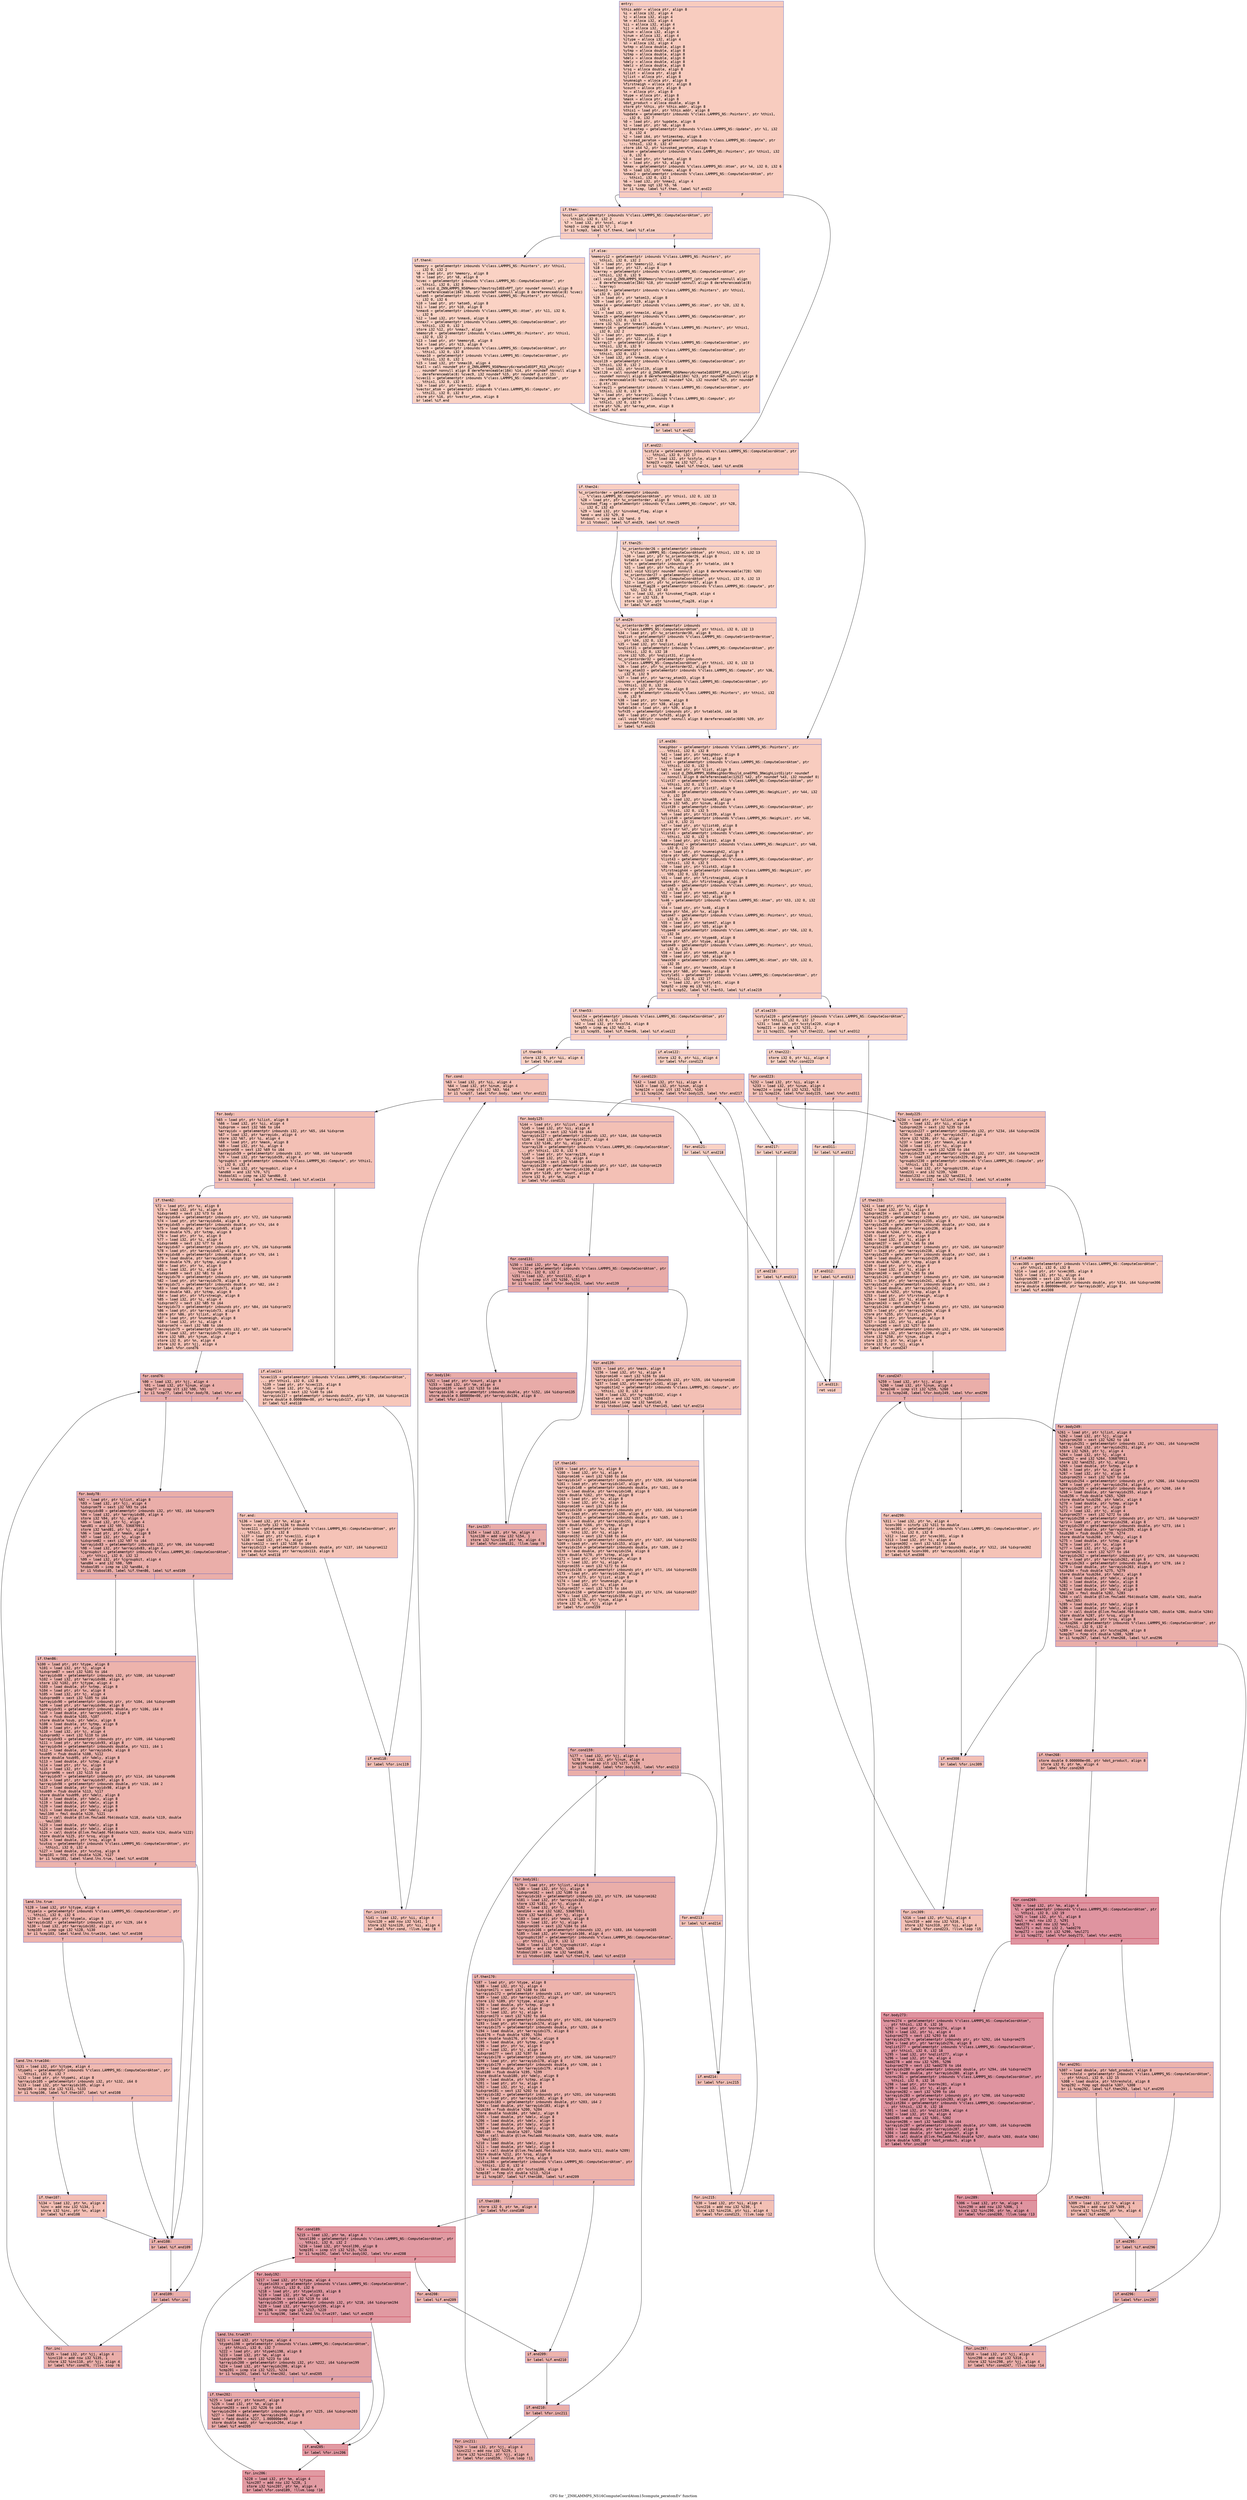 digraph "CFG for '_ZN9LAMMPS_NS16ComputeCoordAtom15compute_peratomEv' function" {
	label="CFG for '_ZN9LAMMPS_NS16ComputeCoordAtom15compute_peratomEv' function";

	Node0x5565f25db0d0 [shape=record,color="#3d50c3ff", style=filled, fillcolor="#f08b6e70" fontname="Courier",label="{entry:\l|  %this.addr = alloca ptr, align 8\l  %i = alloca i32, align 4\l  %j = alloca i32, align 4\l  %m = alloca i32, align 4\l  %ii = alloca i32, align 4\l  %jj = alloca i32, align 4\l  %inum = alloca i32, align 4\l  %jnum = alloca i32, align 4\l  %jtype = alloca i32, align 4\l  %n = alloca i32, align 4\l  %xtmp = alloca double, align 8\l  %ytmp = alloca double, align 8\l  %ztmp = alloca double, align 8\l  %delx = alloca double, align 8\l  %dely = alloca double, align 8\l  %delz = alloca double, align 8\l  %rsq = alloca double, align 8\l  %ilist = alloca ptr, align 8\l  %jlist = alloca ptr, align 8\l  %numneigh = alloca ptr, align 8\l  %firstneigh = alloca ptr, align 8\l  %count = alloca ptr, align 8\l  %x = alloca ptr, align 8\l  %type = alloca ptr, align 8\l  %mask = alloca ptr, align 8\l  %dot_product = alloca double, align 8\l  store ptr %this, ptr %this.addr, align 8\l  %this1 = load ptr, ptr %this.addr, align 8\l  %update = getelementptr inbounds %\"class.LAMMPS_NS::Pointers\", ptr %this1,\l... i32 0, i32 7\l  %0 = load ptr, ptr %update, align 8\l  %1 = load ptr, ptr %0, align 8\l  %ntimestep = getelementptr inbounds %\"class.LAMMPS_NS::Update\", ptr %1, i32\l... 0, i32 4\l  %2 = load i64, ptr %ntimestep, align 8\l  %invoked_peratom = getelementptr inbounds %\"class.LAMMPS_NS::Compute\", ptr\l... %this1, i32 0, i32 47\l  store i64 %2, ptr %invoked_peratom, align 8\l  %atom = getelementptr inbounds %\"class.LAMMPS_NS::Pointers\", ptr %this1, i32\l... 0, i32 6\l  %3 = load ptr, ptr %atom, align 8\l  %4 = load ptr, ptr %3, align 8\l  %nmax = getelementptr inbounds %\"class.LAMMPS_NS::Atom\", ptr %4, i32 0, i32 6\l  %5 = load i32, ptr %nmax, align 8\l  %nmax2 = getelementptr inbounds %\"class.LAMMPS_NS::ComputeCoordAtom\", ptr\l... %this1, i32 0, i32 1\l  %6 = load i32, ptr %nmax2, align 4\l  %cmp = icmp sgt i32 %5, %6\l  br i1 %cmp, label %if.then, label %if.end22\l|{<s0>T|<s1>F}}"];
	Node0x5565f25db0d0:s0 -> Node0x5565f25dd000[tooltip="entry -> if.then\nProbability 50.00%" ];
	Node0x5565f25db0d0:s1 -> Node0x5565f25dd070[tooltip="entry -> if.end22\nProbability 50.00%" ];
	Node0x5565f25dd000 [shape=record,color="#3d50c3ff", style=filled, fillcolor="#f2907270" fontname="Courier",label="{if.then:\l|  %ncol = getelementptr inbounds %\"class.LAMMPS_NS::ComputeCoordAtom\", ptr\l... %this1, i32 0, i32 2\l  %7 = load i32, ptr %ncol, align 8\l  %cmp3 = icmp eq i32 %7, 1\l  br i1 %cmp3, label %if.then4, label %if.else\l|{<s0>T|<s1>F}}"];
	Node0x5565f25dd000:s0 -> Node0x5565f25dd380[tooltip="if.then -> if.then4\nProbability 50.00%" ];
	Node0x5565f25dd000:s1 -> Node0x5565f25dd400[tooltip="if.then -> if.else\nProbability 50.00%" ];
	Node0x5565f25dd380 [shape=record,color="#3d50c3ff", style=filled, fillcolor="#f4987a70" fontname="Courier",label="{if.then4:\l|  %memory = getelementptr inbounds %\"class.LAMMPS_NS::Pointers\", ptr %this1,\l... i32 0, i32 2\l  %8 = load ptr, ptr %memory, align 8\l  %9 = load ptr, ptr %8, align 8\l  %cvec = getelementptr inbounds %\"class.LAMMPS_NS::ComputeCoordAtom\", ptr\l... %this1, i32 0, i32 8\l  call void @_ZN9LAMMPS_NS6Memory7destroyIdEEvRPT_(ptr noundef nonnull align 8\l... dereferenceable(184) %9, ptr noundef nonnull align 8 dereferenceable(8) %cvec)\l  %atom5 = getelementptr inbounds %\"class.LAMMPS_NS::Pointers\", ptr %this1,\l... i32 0, i32 6\l  %10 = load ptr, ptr %atom5, align 8\l  %11 = load ptr, ptr %10, align 8\l  %nmax6 = getelementptr inbounds %\"class.LAMMPS_NS::Atom\", ptr %11, i32 0,\l... i32 6\l  %12 = load i32, ptr %nmax6, align 8\l  %nmax7 = getelementptr inbounds %\"class.LAMMPS_NS::ComputeCoordAtom\", ptr\l... %this1, i32 0, i32 1\l  store i32 %12, ptr %nmax7, align 4\l  %memory8 = getelementptr inbounds %\"class.LAMMPS_NS::Pointers\", ptr %this1,\l... i32 0, i32 2\l  %13 = load ptr, ptr %memory8, align 8\l  %14 = load ptr, ptr %13, align 8\l  %cvec9 = getelementptr inbounds %\"class.LAMMPS_NS::ComputeCoordAtom\", ptr\l... %this1, i32 0, i32 8\l  %nmax10 = getelementptr inbounds %\"class.LAMMPS_NS::ComputeCoordAtom\", ptr\l... %this1, i32 0, i32 1\l  %15 = load i32, ptr %nmax10, align 4\l  %call = call noundef ptr @_ZN9LAMMPS_NS6Memory6createIdEEPT_RS3_iPKc(ptr\l... noundef nonnull align 8 dereferenceable(184) %14, ptr noundef nonnull align 8\l... dereferenceable(8) %cvec9, i32 noundef %15, ptr noundef @.str.15)\l  %cvec11 = getelementptr inbounds %\"class.LAMMPS_NS::ComputeCoordAtom\", ptr\l... %this1, i32 0, i32 8\l  %16 = load ptr, ptr %cvec11, align 8\l  %vector_atom = getelementptr inbounds %\"class.LAMMPS_NS::Compute\", ptr\l... %this1, i32 0, i32 8\l  store ptr %16, ptr %vector_atom, align 8\l  br label %if.end\l}"];
	Node0x5565f25dd380 -> Node0x5565f25ded00[tooltip="if.then4 -> if.end\nProbability 100.00%" ];
	Node0x5565f25dd400 [shape=record,color="#3d50c3ff", style=filled, fillcolor="#f4987a70" fontname="Courier",label="{if.else:\l|  %memory12 = getelementptr inbounds %\"class.LAMMPS_NS::Pointers\", ptr\l... %this1, i32 0, i32 2\l  %17 = load ptr, ptr %memory12, align 8\l  %18 = load ptr, ptr %17, align 8\l  %carray = getelementptr inbounds %\"class.LAMMPS_NS::ComputeCoordAtom\", ptr\l... %this1, i32 0, i32 9\l  call void @_ZN9LAMMPS_NS6Memory7destroyIdEEvRPPT_(ptr noundef nonnull align\l... 8 dereferenceable(184) %18, ptr noundef nonnull align 8 dereferenceable(8)\l... %carray)\l  %atom13 = getelementptr inbounds %\"class.LAMMPS_NS::Pointers\", ptr %this1,\l... i32 0, i32 6\l  %19 = load ptr, ptr %atom13, align 8\l  %20 = load ptr, ptr %19, align 8\l  %nmax14 = getelementptr inbounds %\"class.LAMMPS_NS::Atom\", ptr %20, i32 0,\l... i32 6\l  %21 = load i32, ptr %nmax14, align 8\l  %nmax15 = getelementptr inbounds %\"class.LAMMPS_NS::ComputeCoordAtom\", ptr\l... %this1, i32 0, i32 1\l  store i32 %21, ptr %nmax15, align 4\l  %memory16 = getelementptr inbounds %\"class.LAMMPS_NS::Pointers\", ptr %this1,\l... i32 0, i32 2\l  %22 = load ptr, ptr %memory16, align 8\l  %23 = load ptr, ptr %22, align 8\l  %carray17 = getelementptr inbounds %\"class.LAMMPS_NS::ComputeCoordAtom\", ptr\l... %this1, i32 0, i32 9\l  %nmax18 = getelementptr inbounds %\"class.LAMMPS_NS::ComputeCoordAtom\", ptr\l... %this1, i32 0, i32 1\l  %24 = load i32, ptr %nmax18, align 4\l  %ncol19 = getelementptr inbounds %\"class.LAMMPS_NS::ComputeCoordAtom\", ptr\l... %this1, i32 0, i32 2\l  %25 = load i32, ptr %ncol19, align 8\l  %call20 = call noundef ptr @_ZN9LAMMPS_NS6Memory6createIdEEPPT_RS4_iiPKc(ptr\l... noundef nonnull align 8 dereferenceable(184) %23, ptr noundef nonnull align 8\l... dereferenceable(8) %carray17, i32 noundef %24, i32 noundef %25, ptr noundef\l... @.str.16)\l  %carray21 = getelementptr inbounds %\"class.LAMMPS_NS::ComputeCoordAtom\", ptr\l... %this1, i32 0, i32 9\l  %26 = load ptr, ptr %carray21, align 8\l  %array_atom = getelementptr inbounds %\"class.LAMMPS_NS::Compute\", ptr\l... %this1, i32 0, i32 9\l  store ptr %26, ptr %array_atom, align 8\l  br label %if.end\l}"];
	Node0x5565f25dd400 -> Node0x5565f25ded00[tooltip="if.else -> if.end\nProbability 100.00%" ];
	Node0x5565f25ded00 [shape=record,color="#3d50c3ff", style=filled, fillcolor="#f2907270" fontname="Courier",label="{if.end:\l|  br label %if.end22\l}"];
	Node0x5565f25ded00 -> Node0x5565f25dd070[tooltip="if.end -> if.end22\nProbability 100.00%" ];
	Node0x5565f25dd070 [shape=record,color="#3d50c3ff", style=filled, fillcolor="#f08b6e70" fontname="Courier",label="{if.end22:\l|  %cstyle = getelementptr inbounds %\"class.LAMMPS_NS::ComputeCoordAtom\", ptr\l... %this1, i32 0, i32 17\l  %27 = load i32, ptr %cstyle, align 8\l  %cmp23 = icmp eq i32 %27, 2\l  br i1 %cmp23, label %if.then24, label %if.end36\l|{<s0>T|<s1>F}}"];
	Node0x5565f25dd070:s0 -> Node0x5565f25e03f0[tooltip="if.end22 -> if.then24\nProbability 50.00%" ];
	Node0x5565f25dd070:s1 -> Node0x5565f25e0470[tooltip="if.end22 -> if.end36\nProbability 50.00%" ];
	Node0x5565f25e03f0 [shape=record,color="#3d50c3ff", style=filled, fillcolor="#f2907270" fontname="Courier",label="{if.then24:\l|  %c_orientorder = getelementptr inbounds\l... %\"class.LAMMPS_NS::ComputeCoordAtom\", ptr %this1, i32 0, i32 13\l  %28 = load ptr, ptr %c_orientorder, align 8\l  %invoked_flag = getelementptr inbounds %\"class.LAMMPS_NS::Compute\", ptr %28,\l... i32 0, i32 43\l  %29 = load i32, ptr %invoked_flag, align 4\l  %and = and i32 %29, 8\l  %tobool = icmp ne i32 %and, 0\l  br i1 %tobool, label %if.end29, label %if.then25\l|{<s0>T|<s1>F}}"];
	Node0x5565f25e03f0:s0 -> Node0x5565f25e0a10[tooltip="if.then24 -> if.end29\nProbability 50.00%" ];
	Node0x5565f25e03f0:s1 -> Node0x5565f25e0a90[tooltip="if.then24 -> if.then25\nProbability 50.00%" ];
	Node0x5565f25e0a90 [shape=record,color="#3d50c3ff", style=filled, fillcolor="#f4987a70" fontname="Courier",label="{if.then25:\l|  %c_orientorder26 = getelementptr inbounds\l... %\"class.LAMMPS_NS::ComputeCoordAtom\", ptr %this1, i32 0, i32 13\l  %30 = load ptr, ptr %c_orientorder26, align 8\l  %vtable = load ptr, ptr %30, align 8\l  %vfn = getelementptr inbounds ptr, ptr %vtable, i64 9\l  %31 = load ptr, ptr %vfn, align 8\l  call void %31(ptr noundef nonnull align 8 dereferenceable(728) %30)\l  %c_orientorder27 = getelementptr inbounds\l... %\"class.LAMMPS_NS::ComputeCoordAtom\", ptr %this1, i32 0, i32 13\l  %32 = load ptr, ptr %c_orientorder27, align 8\l  %invoked_flag28 = getelementptr inbounds %\"class.LAMMPS_NS::Compute\", ptr\l... %32, i32 0, i32 43\l  %33 = load i32, ptr %invoked_flag28, align 4\l  %or = or i32 %33, 8\l  store i32 %or, ptr %invoked_flag28, align 4\l  br label %if.end29\l}"];
	Node0x5565f25e0a90 -> Node0x5565f25e0a10[tooltip="if.then25 -> if.end29\nProbability 100.00%" ];
	Node0x5565f25e0a10 [shape=record,color="#3d50c3ff", style=filled, fillcolor="#f2907270" fontname="Courier",label="{if.end29:\l|  %c_orientorder30 = getelementptr inbounds\l... %\"class.LAMMPS_NS::ComputeCoordAtom\", ptr %this1, i32 0, i32 13\l  %34 = load ptr, ptr %c_orientorder30, align 8\l  %nqlist = getelementptr inbounds %\"class.LAMMPS_NS::ComputeOrientOrderAtom\",\l... ptr %34, i32 0, i32 8\l  %35 = load i32, ptr %nqlist, align 8\l  %nqlist31 = getelementptr inbounds %\"class.LAMMPS_NS::ComputeCoordAtom\", ptr\l... %this1, i32 0, i32 18\l  store i32 %35, ptr %nqlist31, align 4\l  %c_orientorder32 = getelementptr inbounds\l... %\"class.LAMMPS_NS::ComputeCoordAtom\", ptr %this1, i32 0, i32 13\l  %36 = load ptr, ptr %c_orientorder32, align 8\l  %array_atom33 = getelementptr inbounds %\"class.LAMMPS_NS::Compute\", ptr %36,\l... i32 0, i32 9\l  %37 = load ptr, ptr %array_atom33, align 8\l  %normv = getelementptr inbounds %\"class.LAMMPS_NS::ComputeCoordAtom\", ptr\l... %this1, i32 0, i32 16\l  store ptr %37, ptr %normv, align 8\l  %comm = getelementptr inbounds %\"class.LAMMPS_NS::Pointers\", ptr %this1, i32\l... 0, i32 9\l  %38 = load ptr, ptr %comm, align 8\l  %39 = load ptr, ptr %38, align 8\l  %vtable34 = load ptr, ptr %39, align 8\l  %vfn35 = getelementptr inbounds ptr, ptr %vtable34, i64 16\l  %40 = load ptr, ptr %vfn35, align 8\l  call void %40(ptr noundef nonnull align 8 dereferenceable(600) %39, ptr\l... noundef %this1)\l  br label %if.end36\l}"];
	Node0x5565f25e0a10 -> Node0x5565f25e0470[tooltip="if.end29 -> if.end36\nProbability 100.00%" ];
	Node0x5565f25e0470 [shape=record,color="#3d50c3ff", style=filled, fillcolor="#f08b6e70" fontname="Courier",label="{if.end36:\l|  %neighbor = getelementptr inbounds %\"class.LAMMPS_NS::Pointers\", ptr\l... %this1, i32 0, i32 8\l  %41 = load ptr, ptr %neighbor, align 8\l  %42 = load ptr, ptr %41, align 8\l  %list = getelementptr inbounds %\"class.LAMMPS_NS::ComputeCoordAtom\", ptr\l... %this1, i32 0, i32 5\l  %43 = load ptr, ptr %list, align 8\l  call void @_ZN9LAMMPS_NS8Neighbor9build_oneEPNS_9NeighListEi(ptr noundef\l... nonnull align 8 dereferenceable(1252) %42, ptr noundef %43, i32 noundef 0)\l  %list37 = getelementptr inbounds %\"class.LAMMPS_NS::ComputeCoordAtom\", ptr\l... %this1, i32 0, i32 5\l  %44 = load ptr, ptr %list37, align 8\l  %inum38 = getelementptr inbounds %\"class.LAMMPS_NS::NeighList\", ptr %44, i32\l... 0, i32 19\l  %45 = load i32, ptr %inum38, align 4\l  store i32 %45, ptr %inum, align 4\l  %list39 = getelementptr inbounds %\"class.LAMMPS_NS::ComputeCoordAtom\", ptr\l... %this1, i32 0, i32 5\l  %46 = load ptr, ptr %list39, align 8\l  %ilist40 = getelementptr inbounds %\"class.LAMMPS_NS::NeighList\", ptr %46,\l... i32 0, i32 21\l  %47 = load ptr, ptr %ilist40, align 8\l  store ptr %47, ptr %ilist, align 8\l  %list41 = getelementptr inbounds %\"class.LAMMPS_NS::ComputeCoordAtom\", ptr\l... %this1, i32 0, i32 5\l  %48 = load ptr, ptr %list41, align 8\l  %numneigh42 = getelementptr inbounds %\"class.LAMMPS_NS::NeighList\", ptr %48,\l... i32 0, i32 22\l  %49 = load ptr, ptr %numneigh42, align 8\l  store ptr %49, ptr %numneigh, align 8\l  %list43 = getelementptr inbounds %\"class.LAMMPS_NS::ComputeCoordAtom\", ptr\l... %this1, i32 0, i32 5\l  %50 = load ptr, ptr %list43, align 8\l  %firstneigh44 = getelementptr inbounds %\"class.LAMMPS_NS::NeighList\", ptr\l... %50, i32 0, i32 23\l  %51 = load ptr, ptr %firstneigh44, align 8\l  store ptr %51, ptr %firstneigh, align 8\l  %atom45 = getelementptr inbounds %\"class.LAMMPS_NS::Pointers\", ptr %this1,\l... i32 0, i32 6\l  %52 = load ptr, ptr %atom45, align 8\l  %53 = load ptr, ptr %52, align 8\l  %x46 = getelementptr inbounds %\"class.LAMMPS_NS::Atom\", ptr %53, i32 0, i32\l... 37\l  %54 = load ptr, ptr %x46, align 8\l  store ptr %54, ptr %x, align 8\l  %atom47 = getelementptr inbounds %\"class.LAMMPS_NS::Pointers\", ptr %this1,\l... i32 0, i32 6\l  %55 = load ptr, ptr %atom47, align 8\l  %56 = load ptr, ptr %55, align 8\l  %type48 = getelementptr inbounds %\"class.LAMMPS_NS::Atom\", ptr %56, i32 0,\l... i32 34\l  %57 = load ptr, ptr %type48, align 8\l  store ptr %57, ptr %type, align 8\l  %atom49 = getelementptr inbounds %\"class.LAMMPS_NS::Pointers\", ptr %this1,\l... i32 0, i32 6\l  %58 = load ptr, ptr %atom49, align 8\l  %59 = load ptr, ptr %58, align 8\l  %mask50 = getelementptr inbounds %\"class.LAMMPS_NS::Atom\", ptr %59, i32 0,\l... i32 35\l  %60 = load ptr, ptr %mask50, align 8\l  store ptr %60, ptr %mask, align 8\l  %cstyle51 = getelementptr inbounds %\"class.LAMMPS_NS::ComputeCoordAtom\", ptr\l... %this1, i32 0, i32 17\l  %61 = load i32, ptr %cstyle51, align 8\l  %cmp52 = icmp eq i32 %61, 1\l  br i1 %cmp52, label %if.then53, label %if.else219\l|{<s0>T|<s1>F}}"];
	Node0x5565f25e0470:s0 -> Node0x5565f25e5800[tooltip="if.end36 -> if.then53\nProbability 50.00%" ];
	Node0x5565f25e0470:s1 -> Node0x5565f25e5880[tooltip="if.end36 -> if.else219\nProbability 50.00%" ];
	Node0x5565f25e5800 [shape=record,color="#3d50c3ff", style=filled, fillcolor="#f2907270" fontname="Courier",label="{if.then53:\l|  %ncol54 = getelementptr inbounds %\"class.LAMMPS_NS::ComputeCoordAtom\", ptr\l... %this1, i32 0, i32 2\l  %62 = load i32, ptr %ncol54, align 8\l  %cmp55 = icmp eq i32 %62, 1\l  br i1 %cmp55, label %if.then56, label %if.else122\l|{<s0>T|<s1>F}}"];
	Node0x5565f25e5800:s0 -> Node0x5565f25e5bc0[tooltip="if.then53 -> if.then56\nProbability 50.00%" ];
	Node0x5565f25e5800:s1 -> Node0x5565f25bd2d0[tooltip="if.then53 -> if.else122\nProbability 50.00%" ];
	Node0x5565f25e5bc0 [shape=record,color="#3d50c3ff", style=filled, fillcolor="#f4987a70" fontname="Courier",label="{if.then56:\l|  store i32 0, ptr %ii, align 4\l  br label %for.cond\l}"];
	Node0x5565f25e5bc0 -> Node0x5565f25bd500[tooltip="if.then56 -> for.cond\nProbability 100.00%" ];
	Node0x5565f25bd500 [shape=record,color="#3d50c3ff", style=filled, fillcolor="#e5705870" fontname="Courier",label="{for.cond:\l|  %63 = load i32, ptr %ii, align 4\l  %64 = load i32, ptr %inum, align 4\l  %cmp57 = icmp slt i32 %63, %64\l  br i1 %cmp57, label %for.body, label %for.end121\l|{<s0>T|<s1>F}}"];
	Node0x5565f25bd500:s0 -> Node0x5565f25bd7a0[tooltip="for.cond -> for.body\nProbability 96.88%" ];
	Node0x5565f25bd500:s1 -> Node0x5565f25bd820[tooltip="for.cond -> for.end121\nProbability 3.12%" ];
	Node0x5565f25bd7a0 [shape=record,color="#3d50c3ff", style=filled, fillcolor="#e5705870" fontname="Courier",label="{for.body:\l|  %65 = load ptr, ptr %ilist, align 8\l  %66 = load i32, ptr %ii, align 4\l  %idxprom = sext i32 %66 to i64\l  %arrayidx = getelementptr inbounds i32, ptr %65, i64 %idxprom\l  %67 = load i32, ptr %arrayidx, align 4\l  store i32 %67, ptr %i, align 4\l  %68 = load ptr, ptr %mask, align 8\l  %69 = load i32, ptr %i, align 4\l  %idxprom58 = sext i32 %69 to i64\l  %arrayidx59 = getelementptr inbounds i32, ptr %68, i64 %idxprom58\l  %70 = load i32, ptr %arrayidx59, align 4\l  %groupbit = getelementptr inbounds %\"class.LAMMPS_NS::Compute\", ptr %this1,\l... i32 0, i32 4\l  %71 = load i32, ptr %groupbit, align 4\l  %and60 = and i32 %70, %71\l  %tobool61 = icmp ne i32 %and60, 0\l  br i1 %tobool61, label %if.then62, label %if.else114\l|{<s0>T|<s1>F}}"];
	Node0x5565f25bd7a0:s0 -> Node0x5565f25be300[tooltip="for.body -> if.then62\nProbability 62.50%" ];
	Node0x5565f25bd7a0:s1 -> Node0x5565f25be380[tooltip="for.body -> if.else114\nProbability 37.50%" ];
	Node0x5565f25be300 [shape=record,color="#3d50c3ff", style=filled, fillcolor="#e8765c70" fontname="Courier",label="{if.then62:\l|  %72 = load ptr, ptr %x, align 8\l  %73 = load i32, ptr %i, align 4\l  %idxprom63 = sext i32 %73 to i64\l  %arrayidx64 = getelementptr inbounds ptr, ptr %72, i64 %idxprom63\l  %74 = load ptr, ptr %arrayidx64, align 8\l  %arrayidx65 = getelementptr inbounds double, ptr %74, i64 0\l  %75 = load double, ptr %arrayidx65, align 8\l  store double %75, ptr %xtmp, align 8\l  %76 = load ptr, ptr %x, align 8\l  %77 = load i32, ptr %i, align 4\l  %idxprom66 = sext i32 %77 to i64\l  %arrayidx67 = getelementptr inbounds ptr, ptr %76, i64 %idxprom66\l  %78 = load ptr, ptr %arrayidx67, align 8\l  %arrayidx68 = getelementptr inbounds double, ptr %78, i64 1\l  %79 = load double, ptr %arrayidx68, align 8\l  store double %79, ptr %ytmp, align 8\l  %80 = load ptr, ptr %x, align 8\l  %81 = load i32, ptr %i, align 4\l  %idxprom69 = sext i32 %81 to i64\l  %arrayidx70 = getelementptr inbounds ptr, ptr %80, i64 %idxprom69\l  %82 = load ptr, ptr %arrayidx70, align 8\l  %arrayidx71 = getelementptr inbounds double, ptr %82, i64 2\l  %83 = load double, ptr %arrayidx71, align 8\l  store double %83, ptr %ztmp, align 8\l  %84 = load ptr, ptr %firstneigh, align 8\l  %85 = load i32, ptr %i, align 4\l  %idxprom72 = sext i32 %85 to i64\l  %arrayidx73 = getelementptr inbounds ptr, ptr %84, i64 %idxprom72\l  %86 = load ptr, ptr %arrayidx73, align 8\l  store ptr %86, ptr %jlist, align 8\l  %87 = load ptr, ptr %numneigh, align 8\l  %88 = load i32, ptr %i, align 4\l  %idxprom74 = sext i32 %88 to i64\l  %arrayidx75 = getelementptr inbounds i32, ptr %87, i64 %idxprom74\l  %89 = load i32, ptr %arrayidx75, align 4\l  store i32 %89, ptr %jnum, align 4\l  store i32 0, ptr %n, align 4\l  store i32 0, ptr %jj, align 4\l  br label %for.cond76\l}"];
	Node0x5565f25be300 -> Node0x5565f25bfc10[tooltip="if.then62 -> for.cond76\nProbability 100.00%" ];
	Node0x5565f25bfc10 [shape=record,color="#3d50c3ff", style=filled, fillcolor="#d0473d70" fontname="Courier",label="{for.cond76:\l|  %90 = load i32, ptr %jj, align 4\l  %91 = load i32, ptr %jnum, align 4\l  %cmp77 = icmp slt i32 %90, %91\l  br i1 %cmp77, label %for.body78, label %for.end\l|{<s0>T|<s1>F}}"];
	Node0x5565f25bfc10:s0 -> Node0x5565f25bfeb0[tooltip="for.cond76 -> for.body78\nProbability 96.88%" ];
	Node0x5565f25bfc10:s1 -> Node0x5565f25bff30[tooltip="for.cond76 -> for.end\nProbability 3.12%" ];
	Node0x5565f25bfeb0 [shape=record,color="#3d50c3ff", style=filled, fillcolor="#d0473d70" fontname="Courier",label="{for.body78:\l|  %92 = load ptr, ptr %jlist, align 8\l  %93 = load i32, ptr %jj, align 4\l  %idxprom79 = sext i32 %93 to i64\l  %arrayidx80 = getelementptr inbounds i32, ptr %92, i64 %idxprom79\l  %94 = load i32, ptr %arrayidx80, align 4\l  store i32 %94, ptr %j, align 4\l  %95 = load i32, ptr %j, align 4\l  %and81 = and i32 %95, 536870911\l  store i32 %and81, ptr %j, align 4\l  %96 = load ptr, ptr %mask, align 8\l  %97 = load i32, ptr %j, align 4\l  %idxprom82 = sext i32 %97 to i64\l  %arrayidx83 = getelementptr inbounds i32, ptr %96, i64 %idxprom82\l  %98 = load i32, ptr %arrayidx83, align 4\l  %jgroupbit = getelementptr inbounds %\"class.LAMMPS_NS::ComputeCoordAtom\",\l... ptr %this1, i32 0, i32 12\l  %99 = load i32, ptr %jgroupbit, align 4\l  %and84 = and i32 %98, %99\l  %tobool85 = icmp ne i32 %and84, 0\l  br i1 %tobool85, label %if.then86, label %if.end109\l|{<s0>T|<s1>F}}"];
	Node0x5565f25bfeb0:s0 -> Node0x5565f25e46e0[tooltip="for.body78 -> if.then86\nProbability 62.50%" ];
	Node0x5565f25bfeb0:s1 -> Node0x5565f25c04c0[tooltip="for.body78 -> if.end109\nProbability 37.50%" ];
	Node0x5565f25e46e0 [shape=record,color="#3d50c3ff", style=filled, fillcolor="#d6524470" fontname="Courier",label="{if.then86:\l|  %100 = load ptr, ptr %type, align 8\l  %101 = load i32, ptr %j, align 4\l  %idxprom87 = sext i32 %101 to i64\l  %arrayidx88 = getelementptr inbounds i32, ptr %100, i64 %idxprom87\l  %102 = load i32, ptr %arrayidx88, align 4\l  store i32 %102, ptr %jtype, align 4\l  %103 = load double, ptr %xtmp, align 8\l  %104 = load ptr, ptr %x, align 8\l  %105 = load i32, ptr %j, align 4\l  %idxprom89 = sext i32 %105 to i64\l  %arrayidx90 = getelementptr inbounds ptr, ptr %104, i64 %idxprom89\l  %106 = load ptr, ptr %arrayidx90, align 8\l  %arrayidx91 = getelementptr inbounds double, ptr %106, i64 0\l  %107 = load double, ptr %arrayidx91, align 8\l  %sub = fsub double %103, %107\l  store double %sub, ptr %delx, align 8\l  %108 = load double, ptr %ytmp, align 8\l  %109 = load ptr, ptr %x, align 8\l  %110 = load i32, ptr %j, align 4\l  %idxprom92 = sext i32 %110 to i64\l  %arrayidx93 = getelementptr inbounds ptr, ptr %109, i64 %idxprom92\l  %111 = load ptr, ptr %arrayidx93, align 8\l  %arrayidx94 = getelementptr inbounds double, ptr %111, i64 1\l  %112 = load double, ptr %arrayidx94, align 8\l  %sub95 = fsub double %108, %112\l  store double %sub95, ptr %dely, align 8\l  %113 = load double, ptr %ztmp, align 8\l  %114 = load ptr, ptr %x, align 8\l  %115 = load i32, ptr %j, align 4\l  %idxprom96 = sext i32 %115 to i64\l  %arrayidx97 = getelementptr inbounds ptr, ptr %114, i64 %idxprom96\l  %116 = load ptr, ptr %arrayidx97, align 8\l  %arrayidx98 = getelementptr inbounds double, ptr %116, i64 2\l  %117 = load double, ptr %arrayidx98, align 8\l  %sub99 = fsub double %113, %117\l  store double %sub99, ptr %delz, align 8\l  %118 = load double, ptr %delx, align 8\l  %119 = load double, ptr %delx, align 8\l  %120 = load double, ptr %dely, align 8\l  %121 = load double, ptr %dely, align 8\l  %mul100 = fmul double %120, %121\l  %122 = call double @llvm.fmuladd.f64(double %118, double %119, double\l... %mul100)\l  %123 = load double, ptr %delz, align 8\l  %124 = load double, ptr %delz, align 8\l  %125 = call double @llvm.fmuladd.f64(double %123, double %124, double %122)\l  store double %125, ptr %rsq, align 8\l  %126 = load double, ptr %rsq, align 8\l  %cutsq = getelementptr inbounds %\"class.LAMMPS_NS::ComputeCoordAtom\", ptr\l... %this1, i32 0, i32 4\l  %127 = load double, ptr %cutsq, align 8\l  %cmp101 = fcmp olt double %126, %127\l  br i1 %cmp101, label %land.lhs.true, label %if.end108\l|{<s0>T|<s1>F}}"];
	Node0x5565f25e46e0:s0 -> Node0x5565f25efde0[tooltip="if.then86 -> land.lhs.true\nProbability 50.00%" ];
	Node0x5565f25e46e0:s1 -> Node0x5565f25efe90[tooltip="if.then86 -> if.end108\nProbability 50.00%" ];
	Node0x5565f25efde0 [shape=record,color="#3d50c3ff", style=filled, fillcolor="#d8564670" fontname="Courier",label="{land.lhs.true:\l|  %128 = load i32, ptr %jtype, align 4\l  %typelo = getelementptr inbounds %\"class.LAMMPS_NS::ComputeCoordAtom\", ptr\l... %this1, i32 0, i32 6\l  %129 = load ptr, ptr %typelo, align 8\l  %arrayidx102 = getelementptr inbounds i32, ptr %129, i64 0\l  %130 = load i32, ptr %arrayidx102, align 4\l  %cmp103 = icmp sge i32 %128, %130\l  br i1 %cmp103, label %land.lhs.true104, label %if.end108\l|{<s0>T|<s1>F}}"];
	Node0x5565f25efde0:s0 -> Node0x5565f25f0400[tooltip="land.lhs.true -> land.lhs.true104\nProbability 50.00%" ];
	Node0x5565f25efde0:s1 -> Node0x5565f25efe90[tooltip="land.lhs.true -> if.end108\nProbability 50.00%" ];
	Node0x5565f25f0400 [shape=record,color="#3d50c3ff", style=filled, fillcolor="#de614d70" fontname="Courier",label="{land.lhs.true104:\l|  %131 = load i32, ptr %jtype, align 4\l  %typehi = getelementptr inbounds %\"class.LAMMPS_NS::ComputeCoordAtom\", ptr\l... %this1, i32 0, i32 7\l  %132 = load ptr, ptr %typehi, align 8\l  %arrayidx105 = getelementptr inbounds i32, ptr %132, i64 0\l  %133 = load i32, ptr %arrayidx105, align 4\l  %cmp106 = icmp sle i32 %131, %133\l  br i1 %cmp106, label %if.then107, label %if.end108\l|{<s0>T|<s1>F}}"];
	Node0x5565f25f0400:s0 -> Node0x5565f25f0910[tooltip="land.lhs.true104 -> if.then107\nProbability 50.00%" ];
	Node0x5565f25f0400:s1 -> Node0x5565f25efe90[tooltip="land.lhs.true104 -> if.end108\nProbability 50.00%" ];
	Node0x5565f25f0910 [shape=record,color="#3d50c3ff", style=filled, fillcolor="#e36c5570" fontname="Courier",label="{if.then107:\l|  %134 = load i32, ptr %n, align 4\l  %inc = add nsw i32 %134, 1\l  store i32 %inc, ptr %n, align 4\l  br label %if.end108\l}"];
	Node0x5565f25f0910 -> Node0x5565f25efe90[tooltip="if.then107 -> if.end108\nProbability 100.00%" ];
	Node0x5565f25efe90 [shape=record,color="#3d50c3ff", style=filled, fillcolor="#d6524470" fontname="Courier",label="{if.end108:\l|  br label %if.end109\l}"];
	Node0x5565f25efe90 -> Node0x5565f25c04c0[tooltip="if.end108 -> if.end109\nProbability 100.00%" ];
	Node0x5565f25c04c0 [shape=record,color="#3d50c3ff", style=filled, fillcolor="#d0473d70" fontname="Courier",label="{if.end109:\l|  br label %for.inc\l}"];
	Node0x5565f25c04c0 -> Node0x5565f25f0cf0[tooltip="if.end109 -> for.inc\nProbability 100.00%" ];
	Node0x5565f25f0cf0 [shape=record,color="#3d50c3ff", style=filled, fillcolor="#d0473d70" fontname="Courier",label="{for.inc:\l|  %135 = load i32, ptr %jj, align 4\l  %inc110 = add nsw i32 %135, 1\l  store i32 %inc110, ptr %jj, align 4\l  br label %for.cond76, !llvm.loop !6\l}"];
	Node0x5565f25f0cf0 -> Node0x5565f25bfc10[tooltip="for.inc -> for.cond76\nProbability 100.00%" ];
	Node0x5565f25bff30 [shape=record,color="#3d50c3ff", style=filled, fillcolor="#e8765c70" fontname="Courier",label="{for.end:\l|  %136 = load i32, ptr %n, align 4\l  %conv = sitofp i32 %136 to double\l  %cvec111 = getelementptr inbounds %\"class.LAMMPS_NS::ComputeCoordAtom\", ptr\l... %this1, i32 0, i32 8\l  %137 = load ptr, ptr %cvec111, align 8\l  %138 = load i32, ptr %i, align 4\l  %idxprom112 = sext i32 %138 to i64\l  %arrayidx113 = getelementptr inbounds double, ptr %137, i64 %idxprom112\l  store double %conv, ptr %arrayidx113, align 8\l  br label %if.end118\l}"];
	Node0x5565f25bff30 -> Node0x5565f25f15f0[tooltip="for.end -> if.end118\nProbability 100.00%" ];
	Node0x5565f25be380 [shape=record,color="#3d50c3ff", style=filled, fillcolor="#ec7f6370" fontname="Courier",label="{if.else114:\l|  %cvec115 = getelementptr inbounds %\"class.LAMMPS_NS::ComputeCoordAtom\",\l... ptr %this1, i32 0, i32 8\l  %139 = load ptr, ptr %cvec115, align 8\l  %140 = load i32, ptr %i, align 4\l  %idxprom116 = sext i32 %140 to i64\l  %arrayidx117 = getelementptr inbounds double, ptr %139, i64 %idxprom116\l  store double 0.000000e+00, ptr %arrayidx117, align 8\l  br label %if.end118\l}"];
	Node0x5565f25be380 -> Node0x5565f25f15f0[tooltip="if.else114 -> if.end118\nProbability 100.00%" ];
	Node0x5565f25f15f0 [shape=record,color="#3d50c3ff", style=filled, fillcolor="#e5705870" fontname="Courier",label="{if.end118:\l|  br label %for.inc119\l}"];
	Node0x5565f25f15f0 -> Node0x5565f25e34c0[tooltip="if.end118 -> for.inc119\nProbability 100.00%" ];
	Node0x5565f25e34c0 [shape=record,color="#3d50c3ff", style=filled, fillcolor="#e5705870" fontname="Courier",label="{for.inc119:\l|  %141 = load i32, ptr %ii, align 4\l  %inc120 = add nsw i32 %141, 1\l  store i32 %inc120, ptr %ii, align 4\l  br label %for.cond, !llvm.loop !8\l}"];
	Node0x5565f25e34c0 -> Node0x5565f25bd500[tooltip="for.inc119 -> for.cond\nProbability 100.00%" ];
	Node0x5565f25bd820 [shape=record,color="#3d50c3ff", style=filled, fillcolor="#f4987a70" fontname="Courier",label="{for.end121:\l|  br label %if.end218\l}"];
	Node0x5565f25bd820 -> Node0x5565f25e3940[tooltip="for.end121 -> if.end218\nProbability 100.00%" ];
	Node0x5565f25bd2d0 [shape=record,color="#3d50c3ff", style=filled, fillcolor="#f4987a70" fontname="Courier",label="{if.else122:\l|  store i32 0, ptr %ii, align 4\l  br label %for.cond123\l}"];
	Node0x5565f25bd2d0 -> Node0x5565f25e3ad0[tooltip="if.else122 -> for.cond123\nProbability 100.00%" ];
	Node0x5565f25e3ad0 [shape=record,color="#3d50c3ff", style=filled, fillcolor="#e5705870" fontname="Courier",label="{for.cond123:\l|  %142 = load i32, ptr %ii, align 4\l  %143 = load i32, ptr %inum, align 4\l  %cmp124 = icmp slt i32 %142, %143\l  br i1 %cmp124, label %for.body125, label %for.end217\l|{<s0>T|<s1>F}}"];
	Node0x5565f25e3ad0:s0 -> Node0x5565f25e3d70[tooltip="for.cond123 -> for.body125\nProbability 96.88%" ];
	Node0x5565f25e3ad0:s1 -> Node0x5565f25e3df0[tooltip="for.cond123 -> for.end217\nProbability 3.12%" ];
	Node0x5565f25e3d70 [shape=record,color="#3d50c3ff", style=filled, fillcolor="#e5705870" fontname="Courier",label="{for.body125:\l|  %144 = load ptr, ptr %ilist, align 8\l  %145 = load i32, ptr %ii, align 4\l  %idxprom126 = sext i32 %145 to i64\l  %arrayidx127 = getelementptr inbounds i32, ptr %144, i64 %idxprom126\l  %146 = load i32, ptr %arrayidx127, align 4\l  store i32 %146, ptr %i, align 4\l  %carray128 = getelementptr inbounds %\"class.LAMMPS_NS::ComputeCoordAtom\",\l... ptr %this1, i32 0, i32 9\l  %147 = load ptr, ptr %carray128, align 8\l  %148 = load i32, ptr %i, align 4\l  %idxprom129 = sext i32 %148 to i64\l  %arrayidx130 = getelementptr inbounds ptr, ptr %147, i64 %idxprom129\l  %149 = load ptr, ptr %arrayidx130, align 8\l  store ptr %149, ptr %count, align 8\l  store i32 0, ptr %m, align 4\l  br label %for.cond131\l}"];
	Node0x5565f25e3d70 -> Node0x5565f25f3a90[tooltip="for.body125 -> for.cond131\nProbability 100.00%" ];
	Node0x5565f25f3a90 [shape=record,color="#3d50c3ff", style=filled, fillcolor="#cc403a70" fontname="Courier",label="{for.cond131:\l|  %150 = load i32, ptr %m, align 4\l  %ncol132 = getelementptr inbounds %\"class.LAMMPS_NS::ComputeCoordAtom\", ptr\l... %this1, i32 0, i32 2\l  %151 = load i32, ptr %ncol132, align 8\l  %cmp133 = icmp slt i32 %150, %151\l  br i1 %cmp133, label %for.body134, label %for.end139\l|{<s0>T|<s1>F}}"];
	Node0x5565f25f3a90:s0 -> Node0x5565f25f3e10[tooltip="for.cond131 -> for.body134\nProbability 96.88%" ];
	Node0x5565f25f3a90:s1 -> Node0x5565f25f3e90[tooltip="for.cond131 -> for.end139\nProbability 3.12%" ];
	Node0x5565f25f3e10 [shape=record,color="#3d50c3ff", style=filled, fillcolor="#cc403a70" fontname="Courier",label="{for.body134:\l|  %152 = load ptr, ptr %count, align 8\l  %153 = load i32, ptr %m, align 4\l  %idxprom135 = sext i32 %153 to i64\l  %arrayidx136 = getelementptr inbounds double, ptr %152, i64 %idxprom135\l  store double 0.000000e+00, ptr %arrayidx136, align 8\l  br label %for.inc137\l}"];
	Node0x5565f25f3e10 -> Node0x5565f25f42d0[tooltip="for.body134 -> for.inc137\nProbability 100.00%" ];
	Node0x5565f25f42d0 [shape=record,color="#3d50c3ff", style=filled, fillcolor="#cc403a70" fontname="Courier",label="{for.inc137:\l|  %154 = load i32, ptr %m, align 4\l  %inc138 = add nsw i32 %154, 1\l  store i32 %inc138, ptr %m, align 4\l  br label %for.cond131, !llvm.loop !9\l}"];
	Node0x5565f25f42d0 -> Node0x5565f25f3a90[tooltip="for.inc137 -> for.cond131\nProbability 100.00%" ];
	Node0x5565f25f3e90 [shape=record,color="#3d50c3ff", style=filled, fillcolor="#e5705870" fontname="Courier",label="{for.end139:\l|  %155 = load ptr, ptr %mask, align 8\l  %156 = load i32, ptr %i, align 4\l  %idxprom140 = sext i32 %156 to i64\l  %arrayidx141 = getelementptr inbounds i32, ptr %155, i64 %idxprom140\l  %157 = load i32, ptr %arrayidx141, align 4\l  %groupbit142 = getelementptr inbounds %\"class.LAMMPS_NS::Compute\", ptr\l... %this1, i32 0, i32 4\l  %158 = load i32, ptr %groupbit142, align 4\l  %and143 = and i32 %157, %158\l  %tobool144 = icmp ne i32 %and143, 0\l  br i1 %tobool144, label %if.then145, label %if.end214\l|{<s0>T|<s1>F}}"];
	Node0x5565f25f3e90:s0 -> Node0x5565f25f4d20[tooltip="for.end139 -> if.then145\nProbability 62.50%" ];
	Node0x5565f25f3e90:s1 -> Node0x5565f25f4da0[tooltip="for.end139 -> if.end214\nProbability 37.50%" ];
	Node0x5565f25f4d20 [shape=record,color="#3d50c3ff", style=filled, fillcolor="#e8765c70" fontname="Courier",label="{if.then145:\l|  %159 = load ptr, ptr %x, align 8\l  %160 = load i32, ptr %i, align 4\l  %idxprom146 = sext i32 %160 to i64\l  %arrayidx147 = getelementptr inbounds ptr, ptr %159, i64 %idxprom146\l  %161 = load ptr, ptr %arrayidx147, align 8\l  %arrayidx148 = getelementptr inbounds double, ptr %161, i64 0\l  %162 = load double, ptr %arrayidx148, align 8\l  store double %162, ptr %xtmp, align 8\l  %163 = load ptr, ptr %x, align 8\l  %164 = load i32, ptr %i, align 4\l  %idxprom149 = sext i32 %164 to i64\l  %arrayidx150 = getelementptr inbounds ptr, ptr %163, i64 %idxprom149\l  %165 = load ptr, ptr %arrayidx150, align 8\l  %arrayidx151 = getelementptr inbounds double, ptr %165, i64 1\l  %166 = load double, ptr %arrayidx151, align 8\l  store double %166, ptr %ytmp, align 8\l  %167 = load ptr, ptr %x, align 8\l  %168 = load i32, ptr %i, align 4\l  %idxprom152 = sext i32 %168 to i64\l  %arrayidx153 = getelementptr inbounds ptr, ptr %167, i64 %idxprom152\l  %169 = load ptr, ptr %arrayidx153, align 8\l  %arrayidx154 = getelementptr inbounds double, ptr %169, i64 2\l  %170 = load double, ptr %arrayidx154, align 8\l  store double %170, ptr %ztmp, align 8\l  %171 = load ptr, ptr %firstneigh, align 8\l  %172 = load i32, ptr %i, align 4\l  %idxprom155 = sext i32 %172 to i64\l  %arrayidx156 = getelementptr inbounds ptr, ptr %171, i64 %idxprom155\l  %173 = load ptr, ptr %arrayidx156, align 8\l  store ptr %173, ptr %jlist, align 8\l  %174 = load ptr, ptr %numneigh, align 8\l  %175 = load i32, ptr %i, align 4\l  %idxprom157 = sext i32 %175 to i64\l  %arrayidx158 = getelementptr inbounds i32, ptr %174, i64 %idxprom157\l  %176 = load i32, ptr %arrayidx158, align 4\l  store i32 %176, ptr %jnum, align 4\l  store i32 0, ptr %jj, align 4\l  br label %for.cond159\l}"];
	Node0x5565f25f4d20 -> Node0x5565f25f6530[tooltip="if.then145 -> for.cond159\nProbability 100.00%" ];
	Node0x5565f25f6530 [shape=record,color="#3d50c3ff", style=filled, fillcolor="#d0473d70" fontname="Courier",label="{for.cond159:\l|  %177 = load i32, ptr %jj, align 4\l  %178 = load i32, ptr %jnum, align 4\l  %cmp160 = icmp slt i32 %177, %178\l  br i1 %cmp160, label %for.body161, label %for.end213\l|{<s0>T|<s1>F}}"];
	Node0x5565f25f6530:s0 -> Node0x5565f25f67d0[tooltip="for.cond159 -> for.body161\nProbability 96.88%" ];
	Node0x5565f25f6530:s1 -> Node0x5565f25f6850[tooltip="for.cond159 -> for.end213\nProbability 3.12%" ];
	Node0x5565f25f67d0 [shape=record,color="#3d50c3ff", style=filled, fillcolor="#d0473d70" fontname="Courier",label="{for.body161:\l|  %179 = load ptr, ptr %jlist, align 8\l  %180 = load i32, ptr %jj, align 4\l  %idxprom162 = sext i32 %180 to i64\l  %arrayidx163 = getelementptr inbounds i32, ptr %179, i64 %idxprom162\l  %181 = load i32, ptr %arrayidx163, align 4\l  store i32 %181, ptr %j, align 4\l  %182 = load i32, ptr %j, align 4\l  %and164 = and i32 %182, 536870911\l  store i32 %and164, ptr %j, align 4\l  %183 = load ptr, ptr %mask, align 8\l  %184 = load i32, ptr %j, align 4\l  %idxprom165 = sext i32 %184 to i64\l  %arrayidx166 = getelementptr inbounds i32, ptr %183, i64 %idxprom165\l  %185 = load i32, ptr %arrayidx166, align 4\l  %jgroupbit167 = getelementptr inbounds %\"class.LAMMPS_NS::ComputeCoordAtom\",\l... ptr %this1, i32 0, i32 12\l  %186 = load i32, ptr %jgroupbit167, align 4\l  %and168 = and i32 %185, %186\l  %tobool169 = icmp ne i32 %and168, 0\l  br i1 %tobool169, label %if.then170, label %if.end210\l|{<s0>T|<s1>F}}"];
	Node0x5565f25f67d0:s0 -> Node0x5565f25f74b0[tooltip="for.body161 -> if.then170\nProbability 62.50%" ];
	Node0x5565f25f67d0:s1 -> Node0x5565f25f7530[tooltip="for.body161 -> if.end210\nProbability 37.50%" ];
	Node0x5565f25f74b0 [shape=record,color="#3d50c3ff", style=filled, fillcolor="#d6524470" fontname="Courier",label="{if.then170:\l|  %187 = load ptr, ptr %type, align 8\l  %188 = load i32, ptr %j, align 4\l  %idxprom171 = sext i32 %188 to i64\l  %arrayidx172 = getelementptr inbounds i32, ptr %187, i64 %idxprom171\l  %189 = load i32, ptr %arrayidx172, align 4\l  store i32 %189, ptr %jtype, align 4\l  %190 = load double, ptr %xtmp, align 8\l  %191 = load ptr, ptr %x, align 8\l  %192 = load i32, ptr %j, align 4\l  %idxprom173 = sext i32 %192 to i64\l  %arrayidx174 = getelementptr inbounds ptr, ptr %191, i64 %idxprom173\l  %193 = load ptr, ptr %arrayidx174, align 8\l  %arrayidx175 = getelementptr inbounds double, ptr %193, i64 0\l  %194 = load double, ptr %arrayidx175, align 8\l  %sub176 = fsub double %190, %194\l  store double %sub176, ptr %delx, align 8\l  %195 = load double, ptr %ytmp, align 8\l  %196 = load ptr, ptr %x, align 8\l  %197 = load i32, ptr %j, align 4\l  %idxprom177 = sext i32 %197 to i64\l  %arrayidx178 = getelementptr inbounds ptr, ptr %196, i64 %idxprom177\l  %198 = load ptr, ptr %arrayidx178, align 8\l  %arrayidx179 = getelementptr inbounds double, ptr %198, i64 1\l  %199 = load double, ptr %arrayidx179, align 8\l  %sub180 = fsub double %195, %199\l  store double %sub180, ptr %dely, align 8\l  %200 = load double, ptr %ztmp, align 8\l  %201 = load ptr, ptr %x, align 8\l  %202 = load i32, ptr %j, align 4\l  %idxprom181 = sext i32 %202 to i64\l  %arrayidx182 = getelementptr inbounds ptr, ptr %201, i64 %idxprom181\l  %203 = load ptr, ptr %arrayidx182, align 8\l  %arrayidx183 = getelementptr inbounds double, ptr %203, i64 2\l  %204 = load double, ptr %arrayidx183, align 8\l  %sub184 = fsub double %200, %204\l  store double %sub184, ptr %delz, align 8\l  %205 = load double, ptr %delx, align 8\l  %206 = load double, ptr %delx, align 8\l  %207 = load double, ptr %dely, align 8\l  %208 = load double, ptr %dely, align 8\l  %mul185 = fmul double %207, %208\l  %209 = call double @llvm.fmuladd.f64(double %205, double %206, double\l... %mul185)\l  %210 = load double, ptr %delz, align 8\l  %211 = load double, ptr %delz, align 8\l  %212 = call double @llvm.fmuladd.f64(double %210, double %211, double %209)\l  store double %212, ptr %rsq, align 8\l  %213 = load double, ptr %rsq, align 8\l  %cutsq186 = getelementptr inbounds %\"class.LAMMPS_NS::ComputeCoordAtom\", ptr\l... %this1, i32 0, i32 4\l  %214 = load double, ptr %cutsq186, align 8\l  %cmp187 = fcmp olt double %213, %214\l  br i1 %cmp187, label %if.then188, label %if.end209\l|{<s0>T|<s1>F}}"];
	Node0x5565f25f74b0:s0 -> Node0x5565f25fa5d0[tooltip="if.then170 -> if.then188\nProbability 50.00%" ];
	Node0x5565f25f74b0:s1 -> Node0x5565f25fa620[tooltip="if.then170 -> if.end209\nProbability 50.00%" ];
	Node0x5565f25fa5d0 [shape=record,color="#3d50c3ff", style=filled, fillcolor="#d8564670" fontname="Courier",label="{if.then188:\l|  store i32 0, ptr %m, align 4\l  br label %for.cond189\l}"];
	Node0x5565f25fa5d0 -> Node0x5565f25fa7f0[tooltip="if.then188 -> for.cond189\nProbability 100.00%" ];
	Node0x5565f25fa7f0 [shape=record,color="#b70d28ff", style=filled, fillcolor="#bb1b2c70" fontname="Courier",label="{for.cond189:\l|  %215 = load i32, ptr %m, align 4\l  %ncol190 = getelementptr inbounds %\"class.LAMMPS_NS::ComputeCoordAtom\", ptr\l... %this1, i32 0, i32 2\l  %216 = load i32, ptr %ncol190, align 8\l  %cmp191 = icmp slt i32 %215, %216\l  br i1 %cmp191, label %for.body192, label %for.end208\l|{<s0>T|<s1>F}}"];
	Node0x5565f25fa7f0:s0 -> Node0x5565f25fab50[tooltip="for.cond189 -> for.body192\nProbability 96.88%" ];
	Node0x5565f25fa7f0:s1 -> Node0x5565f25fabd0[tooltip="for.cond189 -> for.end208\nProbability 3.12%" ];
	Node0x5565f25fab50 [shape=record,color="#b70d28ff", style=filled, fillcolor="#bb1b2c70" fontname="Courier",label="{for.body192:\l|  %217 = load i32, ptr %jtype, align 4\l  %typelo193 = getelementptr inbounds %\"class.LAMMPS_NS::ComputeCoordAtom\",\l... ptr %this1, i32 0, i32 6\l  %218 = load ptr, ptr %typelo193, align 8\l  %219 = load i32, ptr %m, align 4\l  %idxprom194 = sext i32 %219 to i64\l  %arrayidx195 = getelementptr inbounds i32, ptr %218, i64 %idxprom194\l  %220 = load i32, ptr %arrayidx195, align 4\l  %cmp196 = icmp sge i32 %217, %220\l  br i1 %cmp196, label %land.lhs.true197, label %if.end205\l|{<s0>T|<s1>F}}"];
	Node0x5565f25fab50:s0 -> Node0x5565f25fb2a0[tooltip="for.body192 -> land.lhs.true197\nProbability 50.00%" ];
	Node0x5565f25fab50:s1 -> Node0x5565f25fb340[tooltip="for.body192 -> if.end205\nProbability 50.00%" ];
	Node0x5565f25fb2a0 [shape=record,color="#3d50c3ff", style=filled, fillcolor="#c32e3170" fontname="Courier",label="{land.lhs.true197:\l|  %221 = load i32, ptr %jtype, align 4\l  %typehi198 = getelementptr inbounds %\"class.LAMMPS_NS::ComputeCoordAtom\",\l... ptr %this1, i32 0, i32 7\l  %222 = load ptr, ptr %typehi198, align 8\l  %223 = load i32, ptr %m, align 4\l  %idxprom199 = sext i32 %223 to i64\l  %arrayidx200 = getelementptr inbounds i32, ptr %222, i64 %idxprom199\l  %224 = load i32, ptr %arrayidx200, align 4\l  %cmp201 = icmp sle i32 %221, %224\l  br i1 %cmp201, label %if.then202, label %if.end205\l|{<s0>T|<s1>F}}"];
	Node0x5565f25fb2a0:s0 -> Node0x5565f25fb9c0[tooltip="land.lhs.true197 -> if.then202\nProbability 50.00%" ];
	Node0x5565f25fb2a0:s1 -> Node0x5565f25fb340[tooltip="land.lhs.true197 -> if.end205\nProbability 50.00%" ];
	Node0x5565f25fb9c0 [shape=record,color="#3d50c3ff", style=filled, fillcolor="#ca3b3770" fontname="Courier",label="{if.then202:\l|  %225 = load ptr, ptr %count, align 8\l  %226 = load i32, ptr %m, align 4\l  %idxprom203 = sext i32 %226 to i64\l  %arrayidx204 = getelementptr inbounds double, ptr %225, i64 %idxprom203\l  %227 = load double, ptr %arrayidx204, align 8\l  %add = fadd double %227, 1.000000e+00\l  store double %add, ptr %arrayidx204, align 8\l  br label %if.end205\l}"];
	Node0x5565f25fb9c0 -> Node0x5565f25fb340[tooltip="if.then202 -> if.end205\nProbability 100.00%" ];
	Node0x5565f25fb340 [shape=record,color="#b70d28ff", style=filled, fillcolor="#bb1b2c70" fontname="Courier",label="{if.end205:\l|  br label %for.inc206\l}"];
	Node0x5565f25fb340 -> Node0x5565f25fbf70[tooltip="if.end205 -> for.inc206\nProbability 100.00%" ];
	Node0x5565f25fbf70 [shape=record,color="#b70d28ff", style=filled, fillcolor="#bb1b2c70" fontname="Courier",label="{for.inc206:\l|  %228 = load i32, ptr %m, align 4\l  %inc207 = add nsw i32 %228, 1\l  store i32 %inc207, ptr %m, align 4\l  br label %for.cond189, !llvm.loop !10\l}"];
	Node0x5565f25fbf70 -> Node0x5565f25fa7f0[tooltip="for.inc206 -> for.cond189\nProbability 100.00%" ];
	Node0x5565f25fabd0 [shape=record,color="#3d50c3ff", style=filled, fillcolor="#d8564670" fontname="Courier",label="{for.end208:\l|  br label %if.end209\l}"];
	Node0x5565f25fabd0 -> Node0x5565f25fa620[tooltip="for.end208 -> if.end209\nProbability 100.00%" ];
	Node0x5565f25fa620 [shape=record,color="#3d50c3ff", style=filled, fillcolor="#d6524470" fontname="Courier",label="{if.end209:\l|  br label %if.end210\l}"];
	Node0x5565f25fa620 -> Node0x5565f25f7530[tooltip="if.end209 -> if.end210\nProbability 100.00%" ];
	Node0x5565f25f7530 [shape=record,color="#3d50c3ff", style=filled, fillcolor="#d0473d70" fontname="Courier",label="{if.end210:\l|  br label %for.inc211\l}"];
	Node0x5565f25f7530 -> Node0x5565f25fc4d0[tooltip="if.end210 -> for.inc211\nProbability 100.00%" ];
	Node0x5565f25fc4d0 [shape=record,color="#3d50c3ff", style=filled, fillcolor="#d0473d70" fontname="Courier",label="{for.inc211:\l|  %229 = load i32, ptr %jj, align 4\l  %inc212 = add nsw i32 %229, 1\l  store i32 %inc212, ptr %jj, align 4\l  br label %for.cond159, !llvm.loop !11\l}"];
	Node0x5565f25fc4d0 -> Node0x5565f25f6530[tooltip="for.inc211 -> for.cond159\nProbability 100.00%" ];
	Node0x5565f25f6850 [shape=record,color="#3d50c3ff", style=filled, fillcolor="#e8765c70" fontname="Courier",label="{for.end213:\l|  br label %if.end214\l}"];
	Node0x5565f25f6850 -> Node0x5565f25f4da0[tooltip="for.end213 -> if.end214\nProbability 100.00%" ];
	Node0x5565f25f4da0 [shape=record,color="#3d50c3ff", style=filled, fillcolor="#e5705870" fontname="Courier",label="{if.end214:\l|  br label %for.inc215\l}"];
	Node0x5565f25f4da0 -> Node0x5565f25fc9c0[tooltip="if.end214 -> for.inc215\nProbability 100.00%" ];
	Node0x5565f25fc9c0 [shape=record,color="#3d50c3ff", style=filled, fillcolor="#e5705870" fontname="Courier",label="{for.inc215:\l|  %230 = load i32, ptr %ii, align 4\l  %inc216 = add nsw i32 %230, 1\l  store i32 %inc216, ptr %ii, align 4\l  br label %for.cond123, !llvm.loop !12\l}"];
	Node0x5565f25fc9c0 -> Node0x5565f25e3ad0[tooltip="for.inc215 -> for.cond123\nProbability 100.00%" ];
	Node0x5565f25e3df0 [shape=record,color="#3d50c3ff", style=filled, fillcolor="#f4987a70" fontname="Courier",label="{for.end217:\l|  br label %if.end218\l}"];
	Node0x5565f25e3df0 -> Node0x5565f25e3940[tooltip="for.end217 -> if.end218\nProbability 100.00%" ];
	Node0x5565f25e3940 [shape=record,color="#3d50c3ff", style=filled, fillcolor="#f2907270" fontname="Courier",label="{if.end218:\l|  br label %if.end313\l}"];
	Node0x5565f25e3940 -> Node0x5565f25fceb0[tooltip="if.end218 -> if.end313\nProbability 100.00%" ];
	Node0x5565f25e5880 [shape=record,color="#3d50c3ff", style=filled, fillcolor="#f2907270" fontname="Courier",label="{if.else219:\l|  %cstyle220 = getelementptr inbounds %\"class.LAMMPS_NS::ComputeCoordAtom\",\l... ptr %this1, i32 0, i32 17\l  %231 = load i32, ptr %cstyle220, align 8\l  %cmp221 = icmp eq i32 %231, 2\l  br i1 %cmp221, label %if.then222, label %if.end312\l|{<s0>T|<s1>F}}"];
	Node0x5565f25e5880:s0 -> Node0x5565f25fd1c0[tooltip="if.else219 -> if.then222\nProbability 50.00%" ];
	Node0x5565f25e5880:s1 -> Node0x5565f25fd240[tooltip="if.else219 -> if.end312\nProbability 50.00%" ];
	Node0x5565f25fd1c0 [shape=record,color="#3d50c3ff", style=filled, fillcolor="#f4987a70" fontname="Courier",label="{if.then222:\l|  store i32 0, ptr %ii, align 4\l  br label %for.cond223\l}"];
	Node0x5565f25fd1c0 -> Node0x5565f25fd410[tooltip="if.then222 -> for.cond223\nProbability 100.00%" ];
	Node0x5565f25fd410 [shape=record,color="#3d50c3ff", style=filled, fillcolor="#e5705870" fontname="Courier",label="{for.cond223:\l|  %232 = load i32, ptr %ii, align 4\l  %233 = load i32, ptr %inum, align 4\l  %cmp224 = icmp slt i32 %232, %233\l  br i1 %cmp224, label %for.body225, label %for.end311\l|{<s0>T|<s1>F}}"];
	Node0x5565f25fd410:s0 -> Node0x5565f25fd6b0[tooltip="for.cond223 -> for.body225\nProbability 96.88%" ];
	Node0x5565f25fd410:s1 -> Node0x5565f25fd730[tooltip="for.cond223 -> for.end311\nProbability 3.12%" ];
	Node0x5565f25fd6b0 [shape=record,color="#3d50c3ff", style=filled, fillcolor="#e5705870" fontname="Courier",label="{for.body225:\l|  %234 = load ptr, ptr %ilist, align 8\l  %235 = load i32, ptr %ii, align 4\l  %idxprom226 = sext i32 %235 to i64\l  %arrayidx227 = getelementptr inbounds i32, ptr %234, i64 %idxprom226\l  %236 = load i32, ptr %arrayidx227, align 4\l  store i32 %236, ptr %i, align 4\l  %237 = load ptr, ptr %mask, align 8\l  %238 = load i32, ptr %i, align 4\l  %idxprom228 = sext i32 %238 to i64\l  %arrayidx229 = getelementptr inbounds i32, ptr %237, i64 %idxprom228\l  %239 = load i32, ptr %arrayidx229, align 4\l  %groupbit230 = getelementptr inbounds %\"class.LAMMPS_NS::Compute\", ptr\l... %this1, i32 0, i32 4\l  %240 = load i32, ptr %groupbit230, align 4\l  %and231 = and i32 %239, %240\l  %tobool232 = icmp ne i32 %and231, 0\l  br i1 %tobool232, label %if.then233, label %if.else304\l|{<s0>T|<s1>F}}"];
	Node0x5565f25fd6b0:s0 -> Node0x5565f25bffa0[tooltip="for.body225 -> if.then233\nProbability 62.50%" ];
	Node0x5565f25fd6b0:s1 -> Node0x5565f25fe1a0[tooltip="for.body225 -> if.else304\nProbability 37.50%" ];
	Node0x5565f25bffa0 [shape=record,color="#3d50c3ff", style=filled, fillcolor="#e8765c70" fontname="Courier",label="{if.then233:\l|  %241 = load ptr, ptr %x, align 8\l  %242 = load i32, ptr %i, align 4\l  %idxprom234 = sext i32 %242 to i64\l  %arrayidx235 = getelementptr inbounds ptr, ptr %241, i64 %idxprom234\l  %243 = load ptr, ptr %arrayidx235, align 8\l  %arrayidx236 = getelementptr inbounds double, ptr %243, i64 0\l  %244 = load double, ptr %arrayidx236, align 8\l  store double %244, ptr %xtmp, align 8\l  %245 = load ptr, ptr %x, align 8\l  %246 = load i32, ptr %i, align 4\l  %idxprom237 = sext i32 %246 to i64\l  %arrayidx238 = getelementptr inbounds ptr, ptr %245, i64 %idxprom237\l  %247 = load ptr, ptr %arrayidx238, align 8\l  %arrayidx239 = getelementptr inbounds double, ptr %247, i64 1\l  %248 = load double, ptr %arrayidx239, align 8\l  store double %248, ptr %ytmp, align 8\l  %249 = load ptr, ptr %x, align 8\l  %250 = load i32, ptr %i, align 4\l  %idxprom240 = sext i32 %250 to i64\l  %arrayidx241 = getelementptr inbounds ptr, ptr %249, i64 %idxprom240\l  %251 = load ptr, ptr %arrayidx241, align 8\l  %arrayidx242 = getelementptr inbounds double, ptr %251, i64 2\l  %252 = load double, ptr %arrayidx242, align 8\l  store double %252, ptr %ztmp, align 8\l  %253 = load ptr, ptr %firstneigh, align 8\l  %254 = load i32, ptr %i, align 4\l  %idxprom243 = sext i32 %254 to i64\l  %arrayidx244 = getelementptr inbounds ptr, ptr %253, i64 %idxprom243\l  %255 = load ptr, ptr %arrayidx244, align 8\l  store ptr %255, ptr %jlist, align 8\l  %256 = load ptr, ptr %numneigh, align 8\l  %257 = load i32, ptr %i, align 4\l  %idxprom245 = sext i32 %257 to i64\l  %arrayidx246 = getelementptr inbounds i32, ptr %256, i64 %idxprom245\l  %258 = load i32, ptr %arrayidx246, align 4\l  store i32 %258, ptr %jnum, align 4\l  store i32 0, ptr %n, align 4\l  store i32 0, ptr %jj, align 4\l  br label %for.cond247\l}"];
	Node0x5565f25bffa0 -> Node0x5565f25ff9d0[tooltip="if.then233 -> for.cond247\nProbability 100.00%" ];
	Node0x5565f25ff9d0 [shape=record,color="#3d50c3ff", style=filled, fillcolor="#d0473d70" fontname="Courier",label="{for.cond247:\l|  %259 = load i32, ptr %jj, align 4\l  %260 = load i32, ptr %jnum, align 4\l  %cmp248 = icmp slt i32 %259, %260\l  br i1 %cmp248, label %for.body249, label %for.end299\l|{<s0>T|<s1>F}}"];
	Node0x5565f25ff9d0:s0 -> Node0x5565f25ffc70[tooltip="for.cond247 -> for.body249\nProbability 96.88%" ];
	Node0x5565f25ff9d0:s1 -> Node0x5565f25ffcf0[tooltip="for.cond247 -> for.end299\nProbability 3.12%" ];
	Node0x5565f25ffc70 [shape=record,color="#3d50c3ff", style=filled, fillcolor="#d0473d70" fontname="Courier",label="{for.body249:\l|  %261 = load ptr, ptr %jlist, align 8\l  %262 = load i32, ptr %jj, align 4\l  %idxprom250 = sext i32 %262 to i64\l  %arrayidx251 = getelementptr inbounds i32, ptr %261, i64 %idxprom250\l  %263 = load i32, ptr %arrayidx251, align 4\l  store i32 %263, ptr %j, align 4\l  %264 = load i32, ptr %j, align 4\l  %and252 = and i32 %264, 536870911\l  store i32 %and252, ptr %j, align 4\l  %265 = load double, ptr %xtmp, align 8\l  %266 = load ptr, ptr %x, align 8\l  %267 = load i32, ptr %j, align 4\l  %idxprom253 = sext i32 %267 to i64\l  %arrayidx254 = getelementptr inbounds ptr, ptr %266, i64 %idxprom253\l  %268 = load ptr, ptr %arrayidx254, align 8\l  %arrayidx255 = getelementptr inbounds double, ptr %268, i64 0\l  %269 = load double, ptr %arrayidx255, align 8\l  %sub256 = fsub double %265, %269\l  store double %sub256, ptr %delx, align 8\l  %270 = load double, ptr %ytmp, align 8\l  %271 = load ptr, ptr %x, align 8\l  %272 = load i32, ptr %j, align 4\l  %idxprom257 = sext i32 %272 to i64\l  %arrayidx258 = getelementptr inbounds ptr, ptr %271, i64 %idxprom257\l  %273 = load ptr, ptr %arrayidx258, align 8\l  %arrayidx259 = getelementptr inbounds double, ptr %273, i64 1\l  %274 = load double, ptr %arrayidx259, align 8\l  %sub260 = fsub double %270, %274\l  store double %sub260, ptr %dely, align 8\l  %275 = load double, ptr %ztmp, align 8\l  %276 = load ptr, ptr %x, align 8\l  %277 = load i32, ptr %j, align 4\l  %idxprom261 = sext i32 %277 to i64\l  %arrayidx262 = getelementptr inbounds ptr, ptr %276, i64 %idxprom261\l  %278 = load ptr, ptr %arrayidx262, align 8\l  %arrayidx263 = getelementptr inbounds double, ptr %278, i64 2\l  %279 = load double, ptr %arrayidx263, align 8\l  %sub264 = fsub double %275, %279\l  store double %sub264, ptr %delz, align 8\l  %280 = load double, ptr %delx, align 8\l  %281 = load double, ptr %delx, align 8\l  %282 = load double, ptr %dely, align 8\l  %283 = load double, ptr %dely, align 8\l  %mul265 = fmul double %282, %283\l  %284 = call double @llvm.fmuladd.f64(double %280, double %281, double\l... %mul265)\l  %285 = load double, ptr %delz, align 8\l  %286 = load double, ptr %delz, align 8\l  %287 = call double @llvm.fmuladd.f64(double %285, double %286, double %284)\l  store double %287, ptr %rsq, align 8\l  %288 = load double, ptr %rsq, align 8\l  %cutsq266 = getelementptr inbounds %\"class.LAMMPS_NS::ComputeCoordAtom\", ptr\l... %this1, i32 0, i32 4\l  %289 = load double, ptr %cutsq266, align 8\l  %cmp267 = fcmp olt double %288, %289\l  br i1 %cmp267, label %if.then268, label %if.end296\l|{<s0>T|<s1>F}}"];
	Node0x5565f25ffc70:s0 -> Node0x5565f2601f50[tooltip="for.body249 -> if.then268\nProbability 50.00%" ];
	Node0x5565f25ffc70:s1 -> Node0x5565f2601fa0[tooltip="for.body249 -> if.end296\nProbability 50.00%" ];
	Node0x5565f2601f50 [shape=record,color="#3d50c3ff", style=filled, fillcolor="#d6524470" fontname="Courier",label="{if.then268:\l|  store double 0.000000e+00, ptr %dot_product, align 8\l  store i32 0, ptr %m, align 4\l  br label %for.cond269\l}"];
	Node0x5565f2601f50 -> Node0x5565f2602210[tooltip="if.then268 -> for.cond269\nProbability 100.00%" ];
	Node0x5565f2602210 [shape=record,color="#b70d28ff", style=filled, fillcolor="#b70d2870" fontname="Courier",label="{for.cond269:\l|  %290 = load i32, ptr %m, align 4\l  %l = getelementptr inbounds %\"class.LAMMPS_NS::ComputeCoordAtom\", ptr\l... %this1, i32 0, i32 19\l  %291 = load i32, ptr %l, align 8\l  %mul = mul nsw i32 2, %291\l  %add270 = add nsw i32 %mul, 1\l  %mul271 = mul nsw i32 2, %add270\l  %cmp272 = icmp slt i32 %290, %mul271\l  br i1 %cmp272, label %for.body273, label %for.end291\l|{<s0>T|<s1>F}}"];
	Node0x5565f2602210:s0 -> Node0x5565f2602780[tooltip="for.cond269 -> for.body273\nProbability 96.88%" ];
	Node0x5565f2602210:s1 -> Node0x5565f2602800[tooltip="for.cond269 -> for.end291\nProbability 3.12%" ];
	Node0x5565f2602780 [shape=record,color="#b70d28ff", style=filled, fillcolor="#b70d2870" fontname="Courier",label="{for.body273:\l|  %normv274 = getelementptr inbounds %\"class.LAMMPS_NS::ComputeCoordAtom\",\l... ptr %this1, i32 0, i32 16\l  %292 = load ptr, ptr %normv274, align 8\l  %293 = load i32, ptr %i, align 4\l  %idxprom275 = sext i32 %293 to i64\l  %arrayidx276 = getelementptr inbounds ptr, ptr %292, i64 %idxprom275\l  %294 = load ptr, ptr %arrayidx276, align 8\l  %nqlist277 = getelementptr inbounds %\"class.LAMMPS_NS::ComputeCoordAtom\",\l... ptr %this1, i32 0, i32 18\l  %295 = load i32, ptr %nqlist277, align 4\l  %296 = load i32, ptr %m, align 4\l  %add278 = add nsw i32 %295, %296\l  %idxprom279 = sext i32 %add278 to i64\l  %arrayidx280 = getelementptr inbounds double, ptr %294, i64 %idxprom279\l  %297 = load double, ptr %arrayidx280, align 8\l  %normv281 = getelementptr inbounds %\"class.LAMMPS_NS::ComputeCoordAtom\", ptr\l... %this1, i32 0, i32 16\l  %298 = load ptr, ptr %normv281, align 8\l  %299 = load i32, ptr %j, align 4\l  %idxprom282 = sext i32 %299 to i64\l  %arrayidx283 = getelementptr inbounds ptr, ptr %298, i64 %idxprom282\l  %300 = load ptr, ptr %arrayidx283, align 8\l  %nqlist284 = getelementptr inbounds %\"class.LAMMPS_NS::ComputeCoordAtom\",\l... ptr %this1, i32 0, i32 18\l  %301 = load i32, ptr %nqlist284, align 4\l  %302 = load i32, ptr %m, align 4\l  %add285 = add nsw i32 %301, %302\l  %idxprom286 = sext i32 %add285 to i64\l  %arrayidx287 = getelementptr inbounds double, ptr %300, i64 %idxprom286\l  %303 = load double, ptr %arrayidx287, align 8\l  %304 = load double, ptr %dot_product, align 8\l  %305 = call double @llvm.fmuladd.f64(double %297, double %303, double %304)\l  store double %305, ptr %dot_product, align 8\l  br label %for.inc289\l}"];
	Node0x5565f2602780 -> Node0x5565f2603d00[tooltip="for.body273 -> for.inc289\nProbability 100.00%" ];
	Node0x5565f2603d00 [shape=record,color="#b70d28ff", style=filled, fillcolor="#b70d2870" fontname="Courier",label="{for.inc289:\l|  %306 = load i32, ptr %m, align 4\l  %inc290 = add nsw i32 %306, 1\l  store i32 %inc290, ptr %m, align 4\l  br label %for.cond269, !llvm.loop !13\l}"];
	Node0x5565f2603d00 -> Node0x5565f2602210[tooltip="for.inc289 -> for.cond269\nProbability 100.00%" ];
	Node0x5565f2602800 [shape=record,color="#3d50c3ff", style=filled, fillcolor="#d6524470" fontname="Courier",label="{for.end291:\l|  %307 = load double, ptr %dot_product, align 8\l  %threshold = getelementptr inbounds %\"class.LAMMPS_NS::ComputeCoordAtom\",\l... ptr %this1, i32 0, i32 15\l  %308 = load double, ptr %threshold, align 8\l  %cmp292 = fcmp ogt double %307, %308\l  br i1 %cmp292, label %if.then293, label %if.end295\l|{<s0>T|<s1>F}}"];
	Node0x5565f2602800:s0 -> Node0x5565f2604380[tooltip="for.end291 -> if.then293\nProbability 50.00%" ];
	Node0x5565f2602800:s1 -> Node0x5565f2604400[tooltip="for.end291 -> if.end295\nProbability 50.00%" ];
	Node0x5565f2604380 [shape=record,color="#3d50c3ff", style=filled, fillcolor="#dc5d4a70" fontname="Courier",label="{if.then293:\l|  %309 = load i32, ptr %n, align 4\l  %inc294 = add nsw i32 %309, 1\l  store i32 %inc294, ptr %n, align 4\l  br label %if.end295\l}"];
	Node0x5565f2604380 -> Node0x5565f2604400[tooltip="if.then293 -> if.end295\nProbability 100.00%" ];
	Node0x5565f2604400 [shape=record,color="#3d50c3ff", style=filled, fillcolor="#d6524470" fontname="Courier",label="{if.end295:\l|  br label %if.end296\l}"];
	Node0x5565f2604400 -> Node0x5565f2601fa0[tooltip="if.end295 -> if.end296\nProbability 100.00%" ];
	Node0x5565f2601fa0 [shape=record,color="#3d50c3ff", style=filled, fillcolor="#d0473d70" fontname="Courier",label="{if.end296:\l|  br label %for.inc297\l}"];
	Node0x5565f2601fa0 -> Node0x5565f26047e0[tooltip="if.end296 -> for.inc297\nProbability 100.00%" ];
	Node0x5565f26047e0 [shape=record,color="#3d50c3ff", style=filled, fillcolor="#d0473d70" fontname="Courier",label="{for.inc297:\l|  %310 = load i32, ptr %jj, align 4\l  %inc298 = add nsw i32 %310, 1\l  store i32 %inc298, ptr %jj, align 4\l  br label %for.cond247, !llvm.loop !14\l}"];
	Node0x5565f26047e0 -> Node0x5565f25ff9d0[tooltip="for.inc297 -> for.cond247\nProbability 100.00%" ];
	Node0x5565f25ffcf0 [shape=record,color="#3d50c3ff", style=filled, fillcolor="#e8765c70" fontname="Courier",label="{for.end299:\l|  %311 = load i32, ptr %n, align 4\l  %conv300 = sitofp i32 %311 to double\l  %cvec301 = getelementptr inbounds %\"class.LAMMPS_NS::ComputeCoordAtom\", ptr\l... %this1, i32 0, i32 8\l  %312 = load ptr, ptr %cvec301, align 8\l  %313 = load i32, ptr %i, align 4\l  %idxprom302 = sext i32 %313 to i64\l  %arrayidx303 = getelementptr inbounds double, ptr %312, i64 %idxprom302\l  store double %conv300, ptr %arrayidx303, align 8\l  br label %if.end308\l}"];
	Node0x5565f25ffcf0 -> Node0x5565f2605160[tooltip="for.end299 -> if.end308\nProbability 100.00%" ];
	Node0x5565f25fe1a0 [shape=record,color="#3d50c3ff", style=filled, fillcolor="#ec7f6370" fontname="Courier",label="{if.else304:\l|  %cvec305 = getelementptr inbounds %\"class.LAMMPS_NS::ComputeCoordAtom\",\l... ptr %this1, i32 0, i32 8\l  %314 = load ptr, ptr %cvec305, align 8\l  %315 = load i32, ptr %i, align 4\l  %idxprom306 = sext i32 %315 to i64\l  %arrayidx307 = getelementptr inbounds double, ptr %314, i64 %idxprom306\l  store double 0.000000e+00, ptr %arrayidx307, align 8\l  br label %if.end308\l}"];
	Node0x5565f25fe1a0 -> Node0x5565f2605160[tooltip="if.else304 -> if.end308\nProbability 100.00%" ];
	Node0x5565f2605160 [shape=record,color="#3d50c3ff", style=filled, fillcolor="#e5705870" fontname="Courier",label="{if.end308:\l|  br label %for.inc309\l}"];
	Node0x5565f2605160 -> Node0x5565f25f1c10[tooltip="if.end308 -> for.inc309\nProbability 100.00%" ];
	Node0x5565f25f1c10 [shape=record,color="#3d50c3ff", style=filled, fillcolor="#e5705870" fontname="Courier",label="{for.inc309:\l|  %316 = load i32, ptr %ii, align 4\l  %inc310 = add nsw i32 %316, 1\l  store i32 %inc310, ptr %ii, align 4\l  br label %for.cond223, !llvm.loop !15\l}"];
	Node0x5565f25f1c10 -> Node0x5565f25fd410[tooltip="for.inc309 -> for.cond223\nProbability 100.00%" ];
	Node0x5565f25fd730 [shape=record,color="#3d50c3ff", style=filled, fillcolor="#f4987a70" fontname="Courier",label="{for.end311:\l|  br label %if.end312\l}"];
	Node0x5565f25fd730 -> Node0x5565f25fd240[tooltip="for.end311 -> if.end312\nProbability 100.00%" ];
	Node0x5565f25fd240 [shape=record,color="#3d50c3ff", style=filled, fillcolor="#f2907270" fontname="Courier",label="{if.end312:\l|  br label %if.end313\l}"];
	Node0x5565f25fd240 -> Node0x5565f25fceb0[tooltip="if.end312 -> if.end313\nProbability 100.00%" ];
	Node0x5565f25fceb0 [shape=record,color="#3d50c3ff", style=filled, fillcolor="#f08b6e70" fontname="Courier",label="{if.end313:\l|  ret void\l}"];
}
